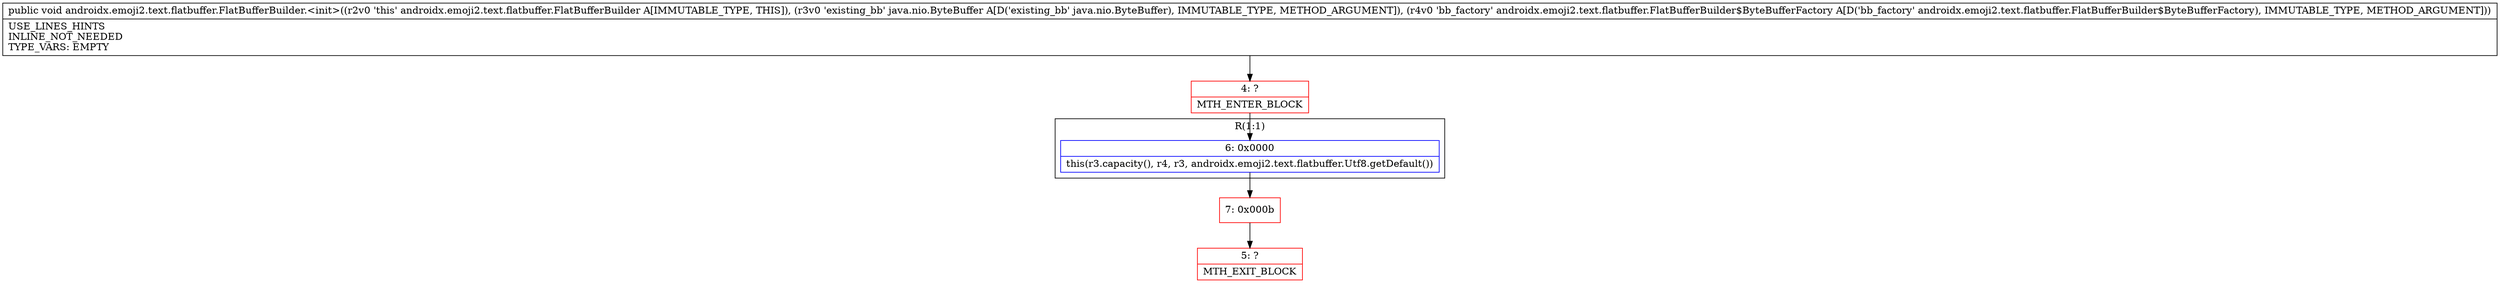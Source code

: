 digraph "CFG forandroidx.emoji2.text.flatbuffer.FlatBufferBuilder.\<init\>(Ljava\/nio\/ByteBuffer;Landroidx\/emoji2\/text\/flatbuffer\/FlatBufferBuilder$ByteBufferFactory;)V" {
subgraph cluster_Region_1369125698 {
label = "R(1:1)";
node [shape=record,color=blue];
Node_6 [shape=record,label="{6\:\ 0x0000|this(r3.capacity(), r4, r3, androidx.emoji2.text.flatbuffer.Utf8.getDefault())\l}"];
}
Node_4 [shape=record,color=red,label="{4\:\ ?|MTH_ENTER_BLOCK\l}"];
Node_7 [shape=record,color=red,label="{7\:\ 0x000b}"];
Node_5 [shape=record,color=red,label="{5\:\ ?|MTH_EXIT_BLOCK\l}"];
MethodNode[shape=record,label="{public void androidx.emoji2.text.flatbuffer.FlatBufferBuilder.\<init\>((r2v0 'this' androidx.emoji2.text.flatbuffer.FlatBufferBuilder A[IMMUTABLE_TYPE, THIS]), (r3v0 'existing_bb' java.nio.ByteBuffer A[D('existing_bb' java.nio.ByteBuffer), IMMUTABLE_TYPE, METHOD_ARGUMENT]), (r4v0 'bb_factory' androidx.emoji2.text.flatbuffer.FlatBufferBuilder$ByteBufferFactory A[D('bb_factory' androidx.emoji2.text.flatbuffer.FlatBufferBuilder$ByteBufferFactory), IMMUTABLE_TYPE, METHOD_ARGUMENT]))  | USE_LINES_HINTS\lINLINE_NOT_NEEDED\lTYPE_VARS: EMPTY\l}"];
MethodNode -> Node_4;Node_6 -> Node_7;
Node_4 -> Node_6;
Node_7 -> Node_5;
}

